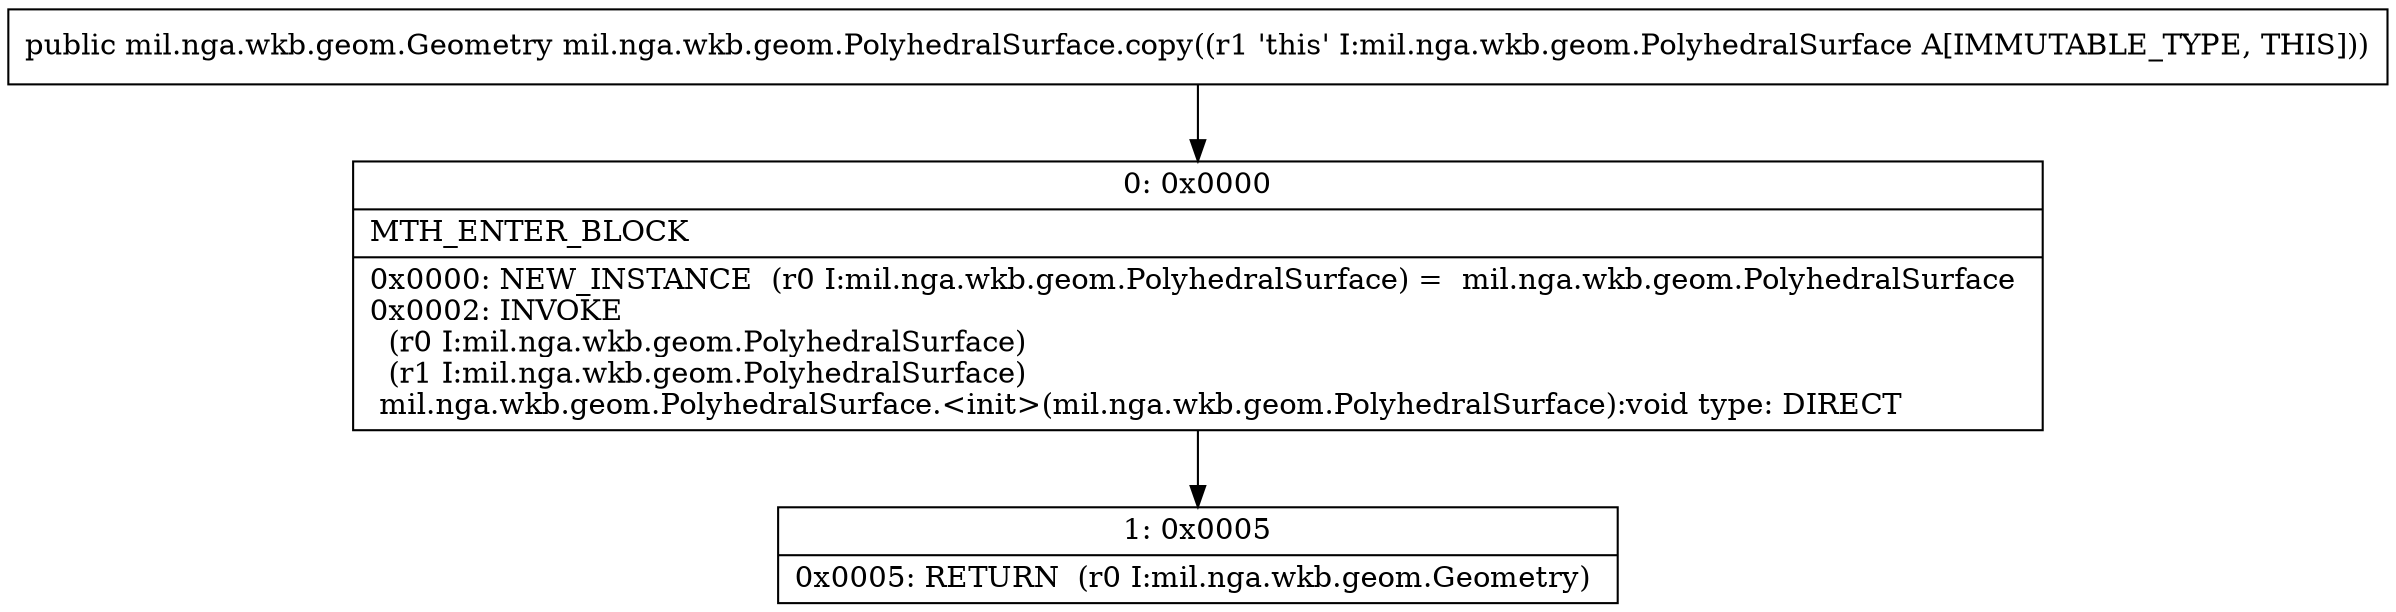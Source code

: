 digraph "CFG formil.nga.wkb.geom.PolyhedralSurface.copy()Lmil\/nga\/wkb\/geom\/Geometry;" {
Node_0 [shape=record,label="{0\:\ 0x0000|MTH_ENTER_BLOCK\l|0x0000: NEW_INSTANCE  (r0 I:mil.nga.wkb.geom.PolyhedralSurface) =  mil.nga.wkb.geom.PolyhedralSurface \l0x0002: INVOKE  \l  (r0 I:mil.nga.wkb.geom.PolyhedralSurface)\l  (r1 I:mil.nga.wkb.geom.PolyhedralSurface)\l mil.nga.wkb.geom.PolyhedralSurface.\<init\>(mil.nga.wkb.geom.PolyhedralSurface):void type: DIRECT \l}"];
Node_1 [shape=record,label="{1\:\ 0x0005|0x0005: RETURN  (r0 I:mil.nga.wkb.geom.Geometry) \l}"];
MethodNode[shape=record,label="{public mil.nga.wkb.geom.Geometry mil.nga.wkb.geom.PolyhedralSurface.copy((r1 'this' I:mil.nga.wkb.geom.PolyhedralSurface A[IMMUTABLE_TYPE, THIS])) }"];
MethodNode -> Node_0;
Node_0 -> Node_1;
}

